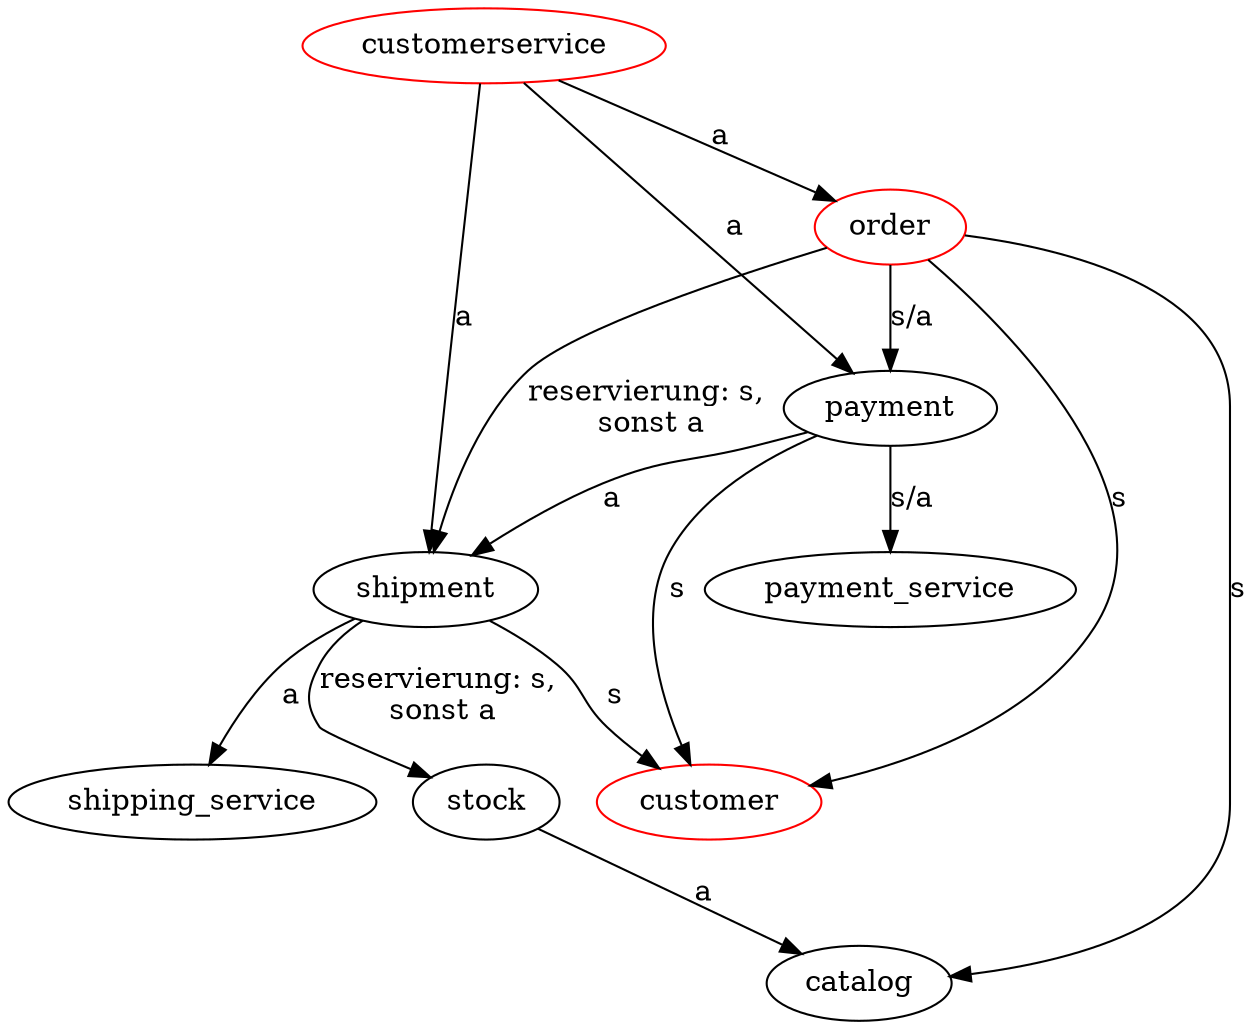 digraph dependency {
    payment;
    payment_service;
    shipment;
    shipping_service;
    order[color=red];
    stock;
    customer[color=red];
    catalog;
    customerservice[color = red];

    order -> shipment[label="reservierung: s,\n sonst a"];
    order -> customer[label="s"];
    order -> payment[label="s/a"];
    order -> catalog[label="s"];
    payment -> customer[label="s"];
    payment ->payment_service[label="s/a"];
    payment -> shipment[label="a"];
    shipment -> customer[label="s"];
    shipment -> stock[label="reservierung: s,\n sonst a"];
    shipment -> shipping_service[label="a"];
    stock -> catalog[label="a"];
    customerservice -> order[label="a"];
    customerservice -> payment[label="a"];
    customerservice -> shipment[label="a"];

}
